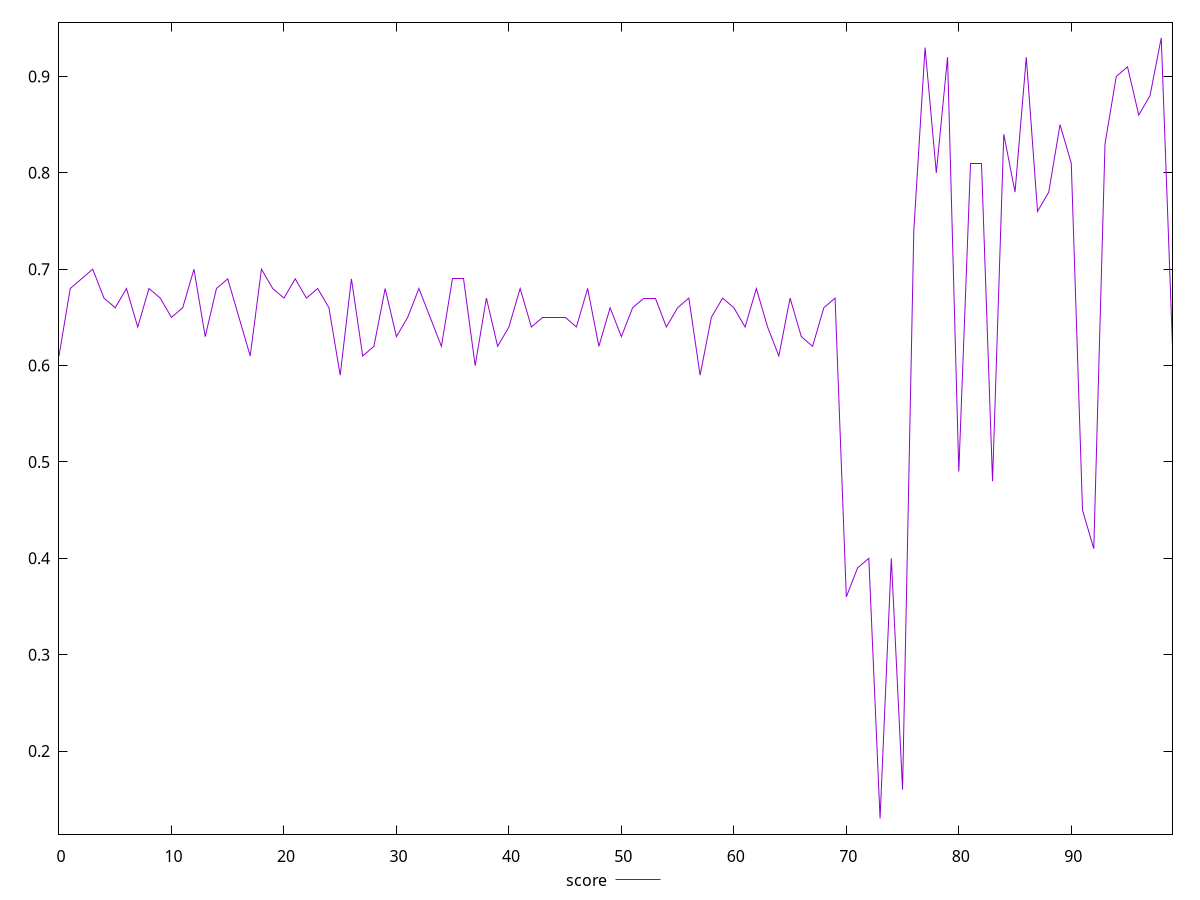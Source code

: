 reset

$score <<EOF
0 0.61
1 0.68
2 0.69
3 0.7
4 0.67
5 0.66
6 0.68
7 0.64
8 0.68
9 0.67
10 0.65
11 0.66
12 0.7
13 0.63
14 0.68
15 0.69
16 0.65
17 0.61
18 0.7
19 0.68
20 0.67
21 0.69
22 0.67
23 0.68
24 0.66
25 0.59
26 0.69
27 0.61
28 0.62
29 0.68
30 0.63
31 0.65
32 0.68
33 0.65
34 0.62
35 0.69
36 0.69
37 0.6
38 0.67
39 0.62
40 0.64
41 0.68
42 0.64
43 0.65
44 0.65
45 0.65
46 0.64
47 0.68
48 0.62
49 0.66
50 0.63
51 0.66
52 0.67
53 0.67
54 0.64
55 0.66
56 0.67
57 0.59
58 0.65
59 0.67
60 0.66
61 0.64
62 0.68
63 0.64
64 0.61
65 0.67
66 0.63
67 0.62
68 0.66
69 0.67
70 0.36
71 0.39
72 0.4
73 0.13
74 0.4
75 0.16
76 0.74
77 0.93
78 0.8
79 0.92
80 0.49
81 0.81
82 0.81
83 0.48
84 0.84
85 0.78
86 0.92
87 0.76
88 0.78
89 0.85
90 0.81
91 0.45
92 0.41
93 0.83
94 0.9
95 0.91
96 0.86
97 0.88
98 0.94
99 0.62
EOF

set key outside below
set xrange [0:99]
set yrange [0.11380000000000001:0.9561999999999999]
set trange [0.11380000000000001:0.9561999999999999]
set terminal svg size 640, 500 enhanced background rgb 'white'
set output "reprap/first-contentful-paint/samples/pages/score/values.svg"

plot $score title "score" with line

reset
